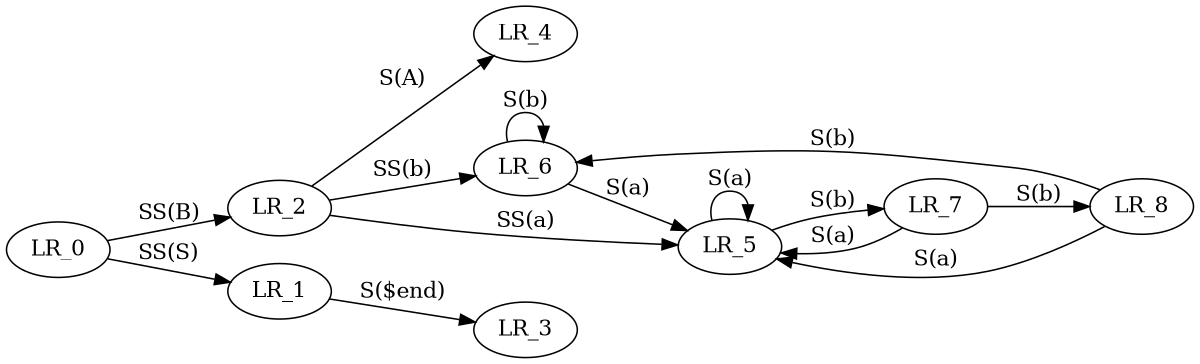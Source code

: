 digraph {
	rankdir=LR size="8,5"
	LR_0 -> LR_2 [label="SS(B)"]
	LR_0 -> LR_1 [label="SS(S)"]
	LR_2 -> LR_6 [label="SS(b)"]
	LR_2 -> LR_5 [label="SS(a)"]
	LR_2 -> LR_4 [label="S(A)"]
	LR_1 -> LR_3 [label="S($end)"]
	LR_6 -> LR_6 [label="S(b)"]
	LR_6 -> LR_5 [label="S(a)"]
	LR_5 -> LR_7 [label="S(b)"]
	LR_5 -> LR_5 [label="S(a)"]
	LR_7 -> LR_8 [label="S(b)"]
	LR_7 -> LR_5 [label="S(a)"]
	LR_8 -> LR_6 [label="S(b)"]
	LR_8 -> LR_5 [label="S(a)"]
}
